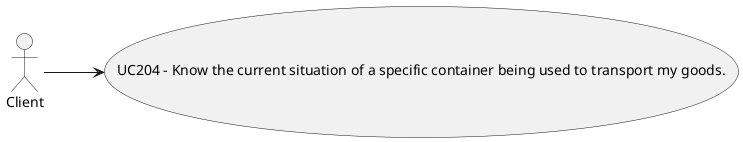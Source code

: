 @startuml
left to right direction
:Client: --> (UC204 - Know the current situation of a specific container being used to transport my goods.)

@enduml